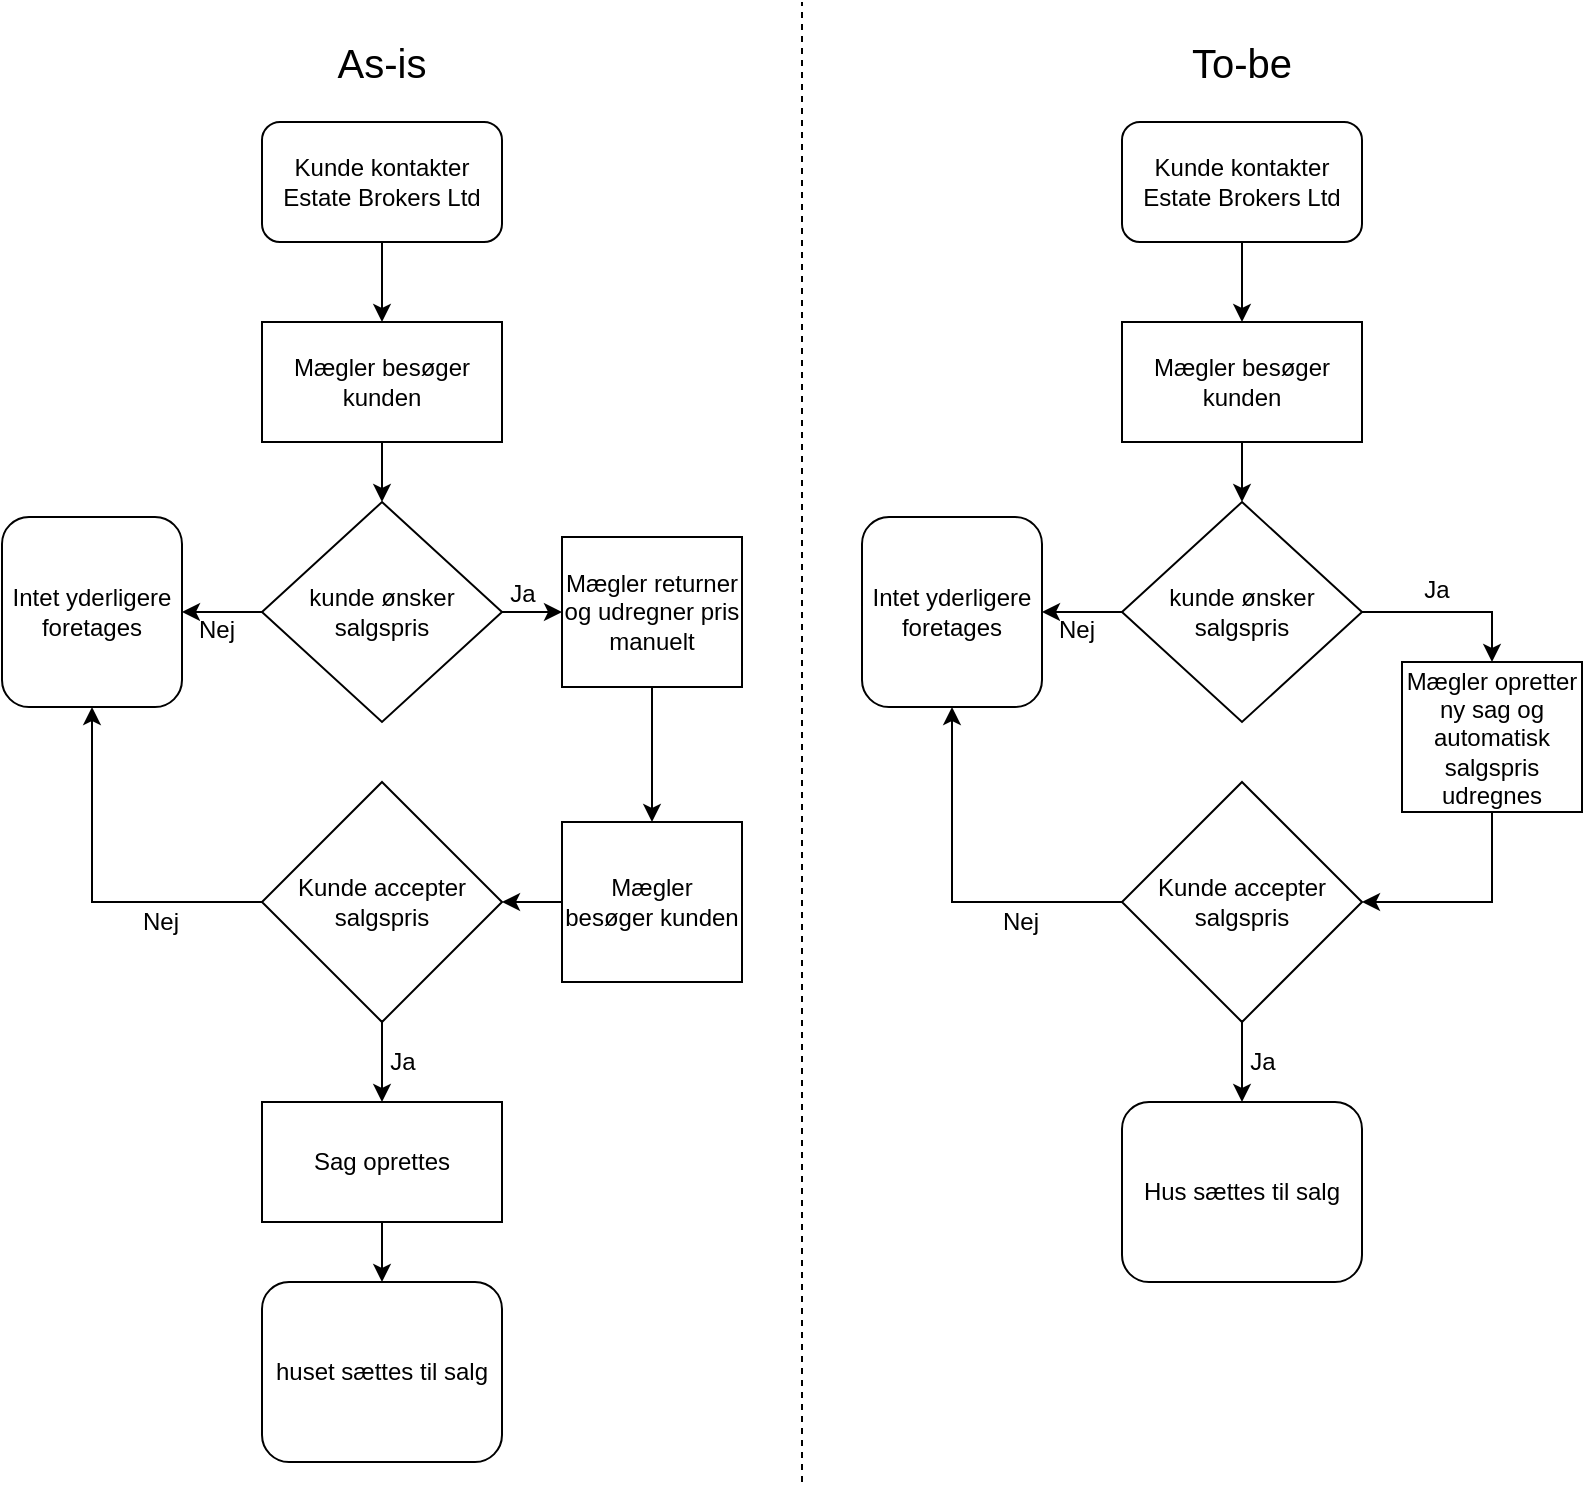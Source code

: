 <mxfile version="13.7.9" type="device"><diagram id="GTgU0p58CUl5B55BNJNL" name="Side-1"><mxGraphModel dx="1106" dy="1003" grid="1" gridSize="10" guides="1" tooltips="1" connect="1" arrows="1" fold="1" page="1" pageScale="1" pageWidth="827" pageHeight="1169" math="0" shadow="0"><root><mxCell id="0"/><mxCell id="1" parent="0"/><mxCell id="F5CGHHkf0ZQ5kcFKV25R-1" value="As-is" style="text;html=1;strokeColor=none;fillColor=none;align=center;verticalAlign=middle;whiteSpace=wrap;rounded=0;fontSize=20;" vertex="1" parent="1"><mxGeometry x="160" y="60" width="100" height="20" as="geometry"/></mxCell><mxCell id="F5CGHHkf0ZQ5kcFKV25R-3" value="" style="endArrow=none;dashed=1;html=1;" edge="1" parent="1"><mxGeometry width="50" height="50" relative="1" as="geometry"><mxPoint x="420" y="780" as="sourcePoint"/><mxPoint x="420" y="40" as="targetPoint"/></mxGeometry></mxCell><mxCell id="F5CGHHkf0ZQ5kcFKV25R-4" value="Mægler besøger kunden" style="rounded=0;whiteSpace=wrap;html=1;fontSize=12;" vertex="1" parent="1"><mxGeometry x="150" y="200" width="120" height="60" as="geometry"/></mxCell><mxCell id="F5CGHHkf0ZQ5kcFKV25R-5" value="Kunde kontakter Estate Brokers Ltd" style="rounded=1;whiteSpace=wrap;html=1;" vertex="1" parent="1"><mxGeometry x="150" y="100" width="120" height="60" as="geometry"/></mxCell><mxCell id="F5CGHHkf0ZQ5kcFKV25R-6" value="" style="endArrow=classic;html=1;fontSize=12;exitX=0.5;exitY=1;exitDx=0;exitDy=0;entryX=0.5;entryY=0;entryDx=0;entryDy=0;" edge="1" parent="1" source="F5CGHHkf0ZQ5kcFKV25R-5" target="F5CGHHkf0ZQ5kcFKV25R-4"><mxGeometry width="50" height="50" relative="1" as="geometry"><mxPoint x="460" y="380" as="sourcePoint"/><mxPoint x="510" y="330" as="targetPoint"/></mxGeometry></mxCell><mxCell id="F5CGHHkf0ZQ5kcFKV25R-10" value="" style="edgeStyle=orthogonalEdgeStyle;rounded=0;orthogonalLoop=1;jettySize=auto;html=1;fontSize=12;" edge="1" parent="1" source="F5CGHHkf0ZQ5kcFKV25R-7" target="F5CGHHkf0ZQ5kcFKV25R-9"><mxGeometry relative="1" as="geometry"/></mxCell><mxCell id="F5CGHHkf0ZQ5kcFKV25R-19" value="Ja" style="edgeLabel;html=1;align=center;verticalAlign=middle;resizable=0;points=[];fontSize=12;" vertex="1" connectable="0" parent="F5CGHHkf0ZQ5kcFKV25R-10"><mxGeometry x="-0.05" y="1" relative="1" as="geometry"><mxPoint x="-6" y="-10" as="offset"/></mxGeometry></mxCell><mxCell id="F5CGHHkf0ZQ5kcFKV25R-21" value="" style="edgeStyle=orthogonalEdgeStyle;rounded=0;orthogonalLoop=1;jettySize=auto;html=1;fontSize=12;" edge="1" parent="1" source="F5CGHHkf0ZQ5kcFKV25R-7" target="F5CGHHkf0ZQ5kcFKV25R-20"><mxGeometry relative="1" as="geometry"/></mxCell><mxCell id="F5CGHHkf0ZQ5kcFKV25R-24" value="Nej" style="edgeLabel;html=1;align=center;verticalAlign=middle;resizable=0;points=[];fontSize=12;" vertex="1" connectable="0" parent="F5CGHHkf0ZQ5kcFKV25R-21"><mxGeometry x="-0.171" y="1" relative="1" as="geometry"><mxPoint x="-7" y="8" as="offset"/></mxGeometry></mxCell><mxCell id="F5CGHHkf0ZQ5kcFKV25R-7" value="&lt;font style=&quot;font-size: 12px;&quot;&gt;kunde ønsker salgspris&lt;/font&gt;" style="rhombus;whiteSpace=wrap;html=1;fontSize=12;" vertex="1" parent="1"><mxGeometry x="150" y="290" width="120" height="110" as="geometry"/></mxCell><mxCell id="F5CGHHkf0ZQ5kcFKV25R-8" value="" style="endArrow=classic;html=1;fontSize=12;exitX=0.5;exitY=1;exitDx=0;exitDy=0;entryX=0.5;entryY=0;entryDx=0;entryDy=0;" edge="1" parent="1" source="F5CGHHkf0ZQ5kcFKV25R-4" target="F5CGHHkf0ZQ5kcFKV25R-7"><mxGeometry width="50" height="50" relative="1" as="geometry"><mxPoint x="460" y="350" as="sourcePoint"/><mxPoint x="510" y="300" as="targetPoint"/></mxGeometry></mxCell><mxCell id="F5CGHHkf0ZQ5kcFKV25R-12" value="" style="edgeStyle=orthogonalEdgeStyle;rounded=0;orthogonalLoop=1;jettySize=auto;html=1;fontSize=12;" edge="1" parent="1" source="F5CGHHkf0ZQ5kcFKV25R-9" target="F5CGHHkf0ZQ5kcFKV25R-11"><mxGeometry relative="1" as="geometry"/></mxCell><mxCell id="F5CGHHkf0ZQ5kcFKV25R-9" value="&lt;font style=&quot;font-size: 12px&quot;&gt;Mægler returner og udregner pris manuelt&lt;/font&gt;" style="whiteSpace=wrap;html=1;fontSize=12;" vertex="1" parent="1"><mxGeometry x="300" y="307.5" width="90" height="75" as="geometry"/></mxCell><mxCell id="F5CGHHkf0ZQ5kcFKV25R-14" value="" style="edgeStyle=orthogonalEdgeStyle;rounded=0;orthogonalLoop=1;jettySize=auto;html=1;fontSize=12;" edge="1" parent="1" source="F5CGHHkf0ZQ5kcFKV25R-11" target="F5CGHHkf0ZQ5kcFKV25R-13"><mxGeometry relative="1" as="geometry"/></mxCell><mxCell id="F5CGHHkf0ZQ5kcFKV25R-11" value="&lt;font style=&quot;font-size: 12px;&quot;&gt;Mægler besøger kunden&lt;/font&gt;" style="whiteSpace=wrap;html=1;fontSize=12;" vertex="1" parent="1"><mxGeometry x="300" y="450" width="90" height="80" as="geometry"/></mxCell><mxCell id="F5CGHHkf0ZQ5kcFKV25R-23" value="" style="edgeStyle=orthogonalEdgeStyle;rounded=0;orthogonalLoop=1;jettySize=auto;html=1;fontSize=12;entryX=0.5;entryY=1;entryDx=0;entryDy=0;" edge="1" parent="1" source="F5CGHHkf0ZQ5kcFKV25R-13" target="F5CGHHkf0ZQ5kcFKV25R-20"><mxGeometry relative="1" as="geometry"><mxPoint x="70" y="490" as="targetPoint"/></mxGeometry></mxCell><mxCell id="F5CGHHkf0ZQ5kcFKV25R-25" value="Nej" style="edgeLabel;html=1;align=center;verticalAlign=middle;resizable=0;points=[];fontSize=12;" vertex="1" connectable="0" parent="F5CGHHkf0ZQ5kcFKV25R-23"><mxGeometry x="-0.388" y="-1" relative="1" as="geometry"><mxPoint x="5" y="11" as="offset"/></mxGeometry></mxCell><mxCell id="F5CGHHkf0ZQ5kcFKV25R-48" value="" style="edgeStyle=orthogonalEdgeStyle;rounded=0;orthogonalLoop=1;jettySize=auto;html=1;fontSize=12;" edge="1" parent="1" source="F5CGHHkf0ZQ5kcFKV25R-13" target="F5CGHHkf0ZQ5kcFKV25R-47"><mxGeometry relative="1" as="geometry"/></mxCell><mxCell id="F5CGHHkf0ZQ5kcFKV25R-50" value="Ja" style="edgeLabel;html=1;align=center;verticalAlign=middle;resizable=0;points=[];fontSize=12;" vertex="1" connectable="0" parent="F5CGHHkf0ZQ5kcFKV25R-48"><mxGeometry y="1" relative="1" as="geometry"><mxPoint x="9" as="offset"/></mxGeometry></mxCell><mxCell id="F5CGHHkf0ZQ5kcFKV25R-13" value="Kunde accepter salgspris" style="rhombus;whiteSpace=wrap;html=1;" vertex="1" parent="1"><mxGeometry x="150" y="430" width="120" height="120" as="geometry"/></mxCell><mxCell id="F5CGHHkf0ZQ5kcFKV25R-15" value="huset sættes til salg" style="whiteSpace=wrap;html=1;perimeterSpacing=0;rounded=1;" vertex="1" parent="1"><mxGeometry x="150" y="680" width="120" height="90" as="geometry"/></mxCell><mxCell id="F5CGHHkf0ZQ5kcFKV25R-20" value="Intet yderligere foretages" style="whiteSpace=wrap;html=1;rounded=1;" vertex="1" parent="1"><mxGeometry x="20" y="297.5" width="90" height="95" as="geometry"/></mxCell><mxCell id="F5CGHHkf0ZQ5kcFKV25R-26" value="Mægler besøger kunden" style="rounded=0;whiteSpace=wrap;html=1;fontSize=12;" vertex="1" parent="1"><mxGeometry x="580" y="200" width="120" height="60" as="geometry"/></mxCell><mxCell id="F5CGHHkf0ZQ5kcFKV25R-27" value="Kunde kontakter Estate Brokers Ltd" style="rounded=1;whiteSpace=wrap;html=1;" vertex="1" parent="1"><mxGeometry x="580" y="100" width="120" height="60" as="geometry"/></mxCell><mxCell id="F5CGHHkf0ZQ5kcFKV25R-28" value="" style="endArrow=classic;html=1;fontSize=12;exitX=0.5;exitY=1;exitDx=0;exitDy=0;entryX=0.5;entryY=0;entryDx=0;entryDy=0;" edge="1" parent="1" source="F5CGHHkf0ZQ5kcFKV25R-27" target="F5CGHHkf0ZQ5kcFKV25R-26"><mxGeometry width="50" height="50" relative="1" as="geometry"><mxPoint x="890" y="380" as="sourcePoint"/><mxPoint x="940" y="330" as="targetPoint"/></mxGeometry></mxCell><mxCell id="F5CGHHkf0ZQ5kcFKV25R-29" value="" style="edgeStyle=orthogonalEdgeStyle;rounded=0;orthogonalLoop=1;jettySize=auto;html=1;fontSize=12;" edge="1" parent="1" source="F5CGHHkf0ZQ5kcFKV25R-33" target="F5CGHHkf0ZQ5kcFKV25R-36"><mxGeometry relative="1" as="geometry"><Array as="points"><mxPoint x="765" y="345"/></Array></mxGeometry></mxCell><mxCell id="F5CGHHkf0ZQ5kcFKV25R-30" value="Ja" style="edgeLabel;html=1;align=center;verticalAlign=middle;resizable=0;points=[];fontSize=12;" vertex="1" connectable="0" parent="F5CGHHkf0ZQ5kcFKV25R-29"><mxGeometry x="-0.05" y="1" relative="1" as="geometry"><mxPoint x="-6" y="-10" as="offset"/></mxGeometry></mxCell><mxCell id="F5CGHHkf0ZQ5kcFKV25R-31" value="" style="edgeStyle=orthogonalEdgeStyle;rounded=0;orthogonalLoop=1;jettySize=auto;html=1;fontSize=12;" edge="1" parent="1" source="F5CGHHkf0ZQ5kcFKV25R-33" target="F5CGHHkf0ZQ5kcFKV25R-45"><mxGeometry relative="1" as="geometry"/></mxCell><mxCell id="F5CGHHkf0ZQ5kcFKV25R-32" value="Nej" style="edgeLabel;html=1;align=center;verticalAlign=middle;resizable=0;points=[];fontSize=12;" vertex="1" connectable="0" parent="F5CGHHkf0ZQ5kcFKV25R-31"><mxGeometry x="-0.171" y="1" relative="1" as="geometry"><mxPoint x="-7" y="8" as="offset"/></mxGeometry></mxCell><mxCell id="F5CGHHkf0ZQ5kcFKV25R-33" value="&lt;font style=&quot;font-size: 12px;&quot;&gt;kunde ønsker salgspris&lt;/font&gt;" style="rhombus;whiteSpace=wrap;html=1;fontSize=12;" vertex="1" parent="1"><mxGeometry x="580" y="290" width="120" height="110" as="geometry"/></mxCell><mxCell id="F5CGHHkf0ZQ5kcFKV25R-34" value="" style="endArrow=classic;html=1;fontSize=12;exitX=0.5;exitY=1;exitDx=0;exitDy=0;entryX=0.5;entryY=0;entryDx=0;entryDy=0;" edge="1" parent="1" source="F5CGHHkf0ZQ5kcFKV25R-26" target="F5CGHHkf0ZQ5kcFKV25R-33"><mxGeometry width="50" height="50" relative="1" as="geometry"><mxPoint x="890" y="350" as="sourcePoint"/><mxPoint x="940" y="300" as="targetPoint"/></mxGeometry></mxCell><mxCell id="F5CGHHkf0ZQ5kcFKV25R-35" value="" style="edgeStyle=orthogonalEdgeStyle;rounded=0;orthogonalLoop=1;jettySize=auto;html=1;fontSize=12;entryX=1;entryY=0.5;entryDx=0;entryDy=0;" edge="1" parent="1" source="F5CGHHkf0ZQ5kcFKV25R-36" target="F5CGHHkf0ZQ5kcFKV25R-43"><mxGeometry relative="1" as="geometry"><mxPoint x="775" y="450" as="targetPoint"/><Array as="points"><mxPoint x="765" y="490"/></Array></mxGeometry></mxCell><mxCell id="F5CGHHkf0ZQ5kcFKV25R-36" value="&lt;font style=&quot;font-size: 12px&quot;&gt;Mægler opretter ny sag og automatisk salgspris udregnes&lt;/font&gt;" style="whiteSpace=wrap;html=1;fontSize=12;" vertex="1" parent="1"><mxGeometry x="720" y="370" width="90" height="75" as="geometry"/></mxCell><mxCell id="F5CGHHkf0ZQ5kcFKV25R-39" value="" style="edgeStyle=orthogonalEdgeStyle;rounded=0;orthogonalLoop=1;jettySize=auto;html=1;fontSize=12;" edge="1" parent="1" source="F5CGHHkf0ZQ5kcFKV25R-43" target="F5CGHHkf0ZQ5kcFKV25R-44"><mxGeometry relative="1" as="geometry"/></mxCell><mxCell id="F5CGHHkf0ZQ5kcFKV25R-40" value="Ja" style="edgeLabel;html=1;align=center;verticalAlign=middle;resizable=0;points=[];fontSize=12;" vertex="1" connectable="0" parent="F5CGHHkf0ZQ5kcFKV25R-39"><mxGeometry x="0.2" relative="1" as="geometry"><mxPoint x="10" y="-4" as="offset"/></mxGeometry></mxCell><mxCell id="F5CGHHkf0ZQ5kcFKV25R-41" value="" style="edgeStyle=orthogonalEdgeStyle;rounded=0;orthogonalLoop=1;jettySize=auto;html=1;fontSize=12;entryX=0.5;entryY=1;entryDx=0;entryDy=0;" edge="1" parent="1" source="F5CGHHkf0ZQ5kcFKV25R-43" target="F5CGHHkf0ZQ5kcFKV25R-45"><mxGeometry relative="1" as="geometry"><mxPoint x="500" y="490" as="targetPoint"/></mxGeometry></mxCell><mxCell id="F5CGHHkf0ZQ5kcFKV25R-42" value="Nej" style="edgeLabel;html=1;align=center;verticalAlign=middle;resizable=0;points=[];fontSize=12;" vertex="1" connectable="0" parent="F5CGHHkf0ZQ5kcFKV25R-41"><mxGeometry x="-0.388" y="-1" relative="1" as="geometry"><mxPoint x="5" y="11" as="offset"/></mxGeometry></mxCell><mxCell id="F5CGHHkf0ZQ5kcFKV25R-43" value="Kunde accepter salgspris" style="rhombus;whiteSpace=wrap;html=1;" vertex="1" parent="1"><mxGeometry x="580" y="430" width="120" height="120" as="geometry"/></mxCell><mxCell id="F5CGHHkf0ZQ5kcFKV25R-44" value="Hus sættes til salg" style="whiteSpace=wrap;html=1;perimeterSpacing=0;rounded=1;" vertex="1" parent="1"><mxGeometry x="580" y="590" width="120" height="90" as="geometry"/></mxCell><mxCell id="F5CGHHkf0ZQ5kcFKV25R-45" value="Intet yderligere foretages" style="whiteSpace=wrap;html=1;rounded=1;" vertex="1" parent="1"><mxGeometry x="450" y="297.5" width="90" height="95" as="geometry"/></mxCell><mxCell id="F5CGHHkf0ZQ5kcFKV25R-46" value="To-be" style="text;html=1;strokeColor=none;fillColor=none;align=center;verticalAlign=middle;whiteSpace=wrap;rounded=0;fontSize=20;" vertex="1" parent="1"><mxGeometry x="590" y="60" width="100" height="20" as="geometry"/></mxCell><mxCell id="F5CGHHkf0ZQ5kcFKV25R-49" value="" style="edgeStyle=orthogonalEdgeStyle;rounded=0;orthogonalLoop=1;jettySize=auto;html=1;fontSize=12;" edge="1" parent="1" source="F5CGHHkf0ZQ5kcFKV25R-47" target="F5CGHHkf0ZQ5kcFKV25R-15"><mxGeometry relative="1" as="geometry"/></mxCell><mxCell id="F5CGHHkf0ZQ5kcFKV25R-47" value="Sag oprettes" style="whiteSpace=wrap;html=1;" vertex="1" parent="1"><mxGeometry x="150" y="590" width="120" height="60" as="geometry"/></mxCell></root></mxGraphModel></diagram></mxfile>